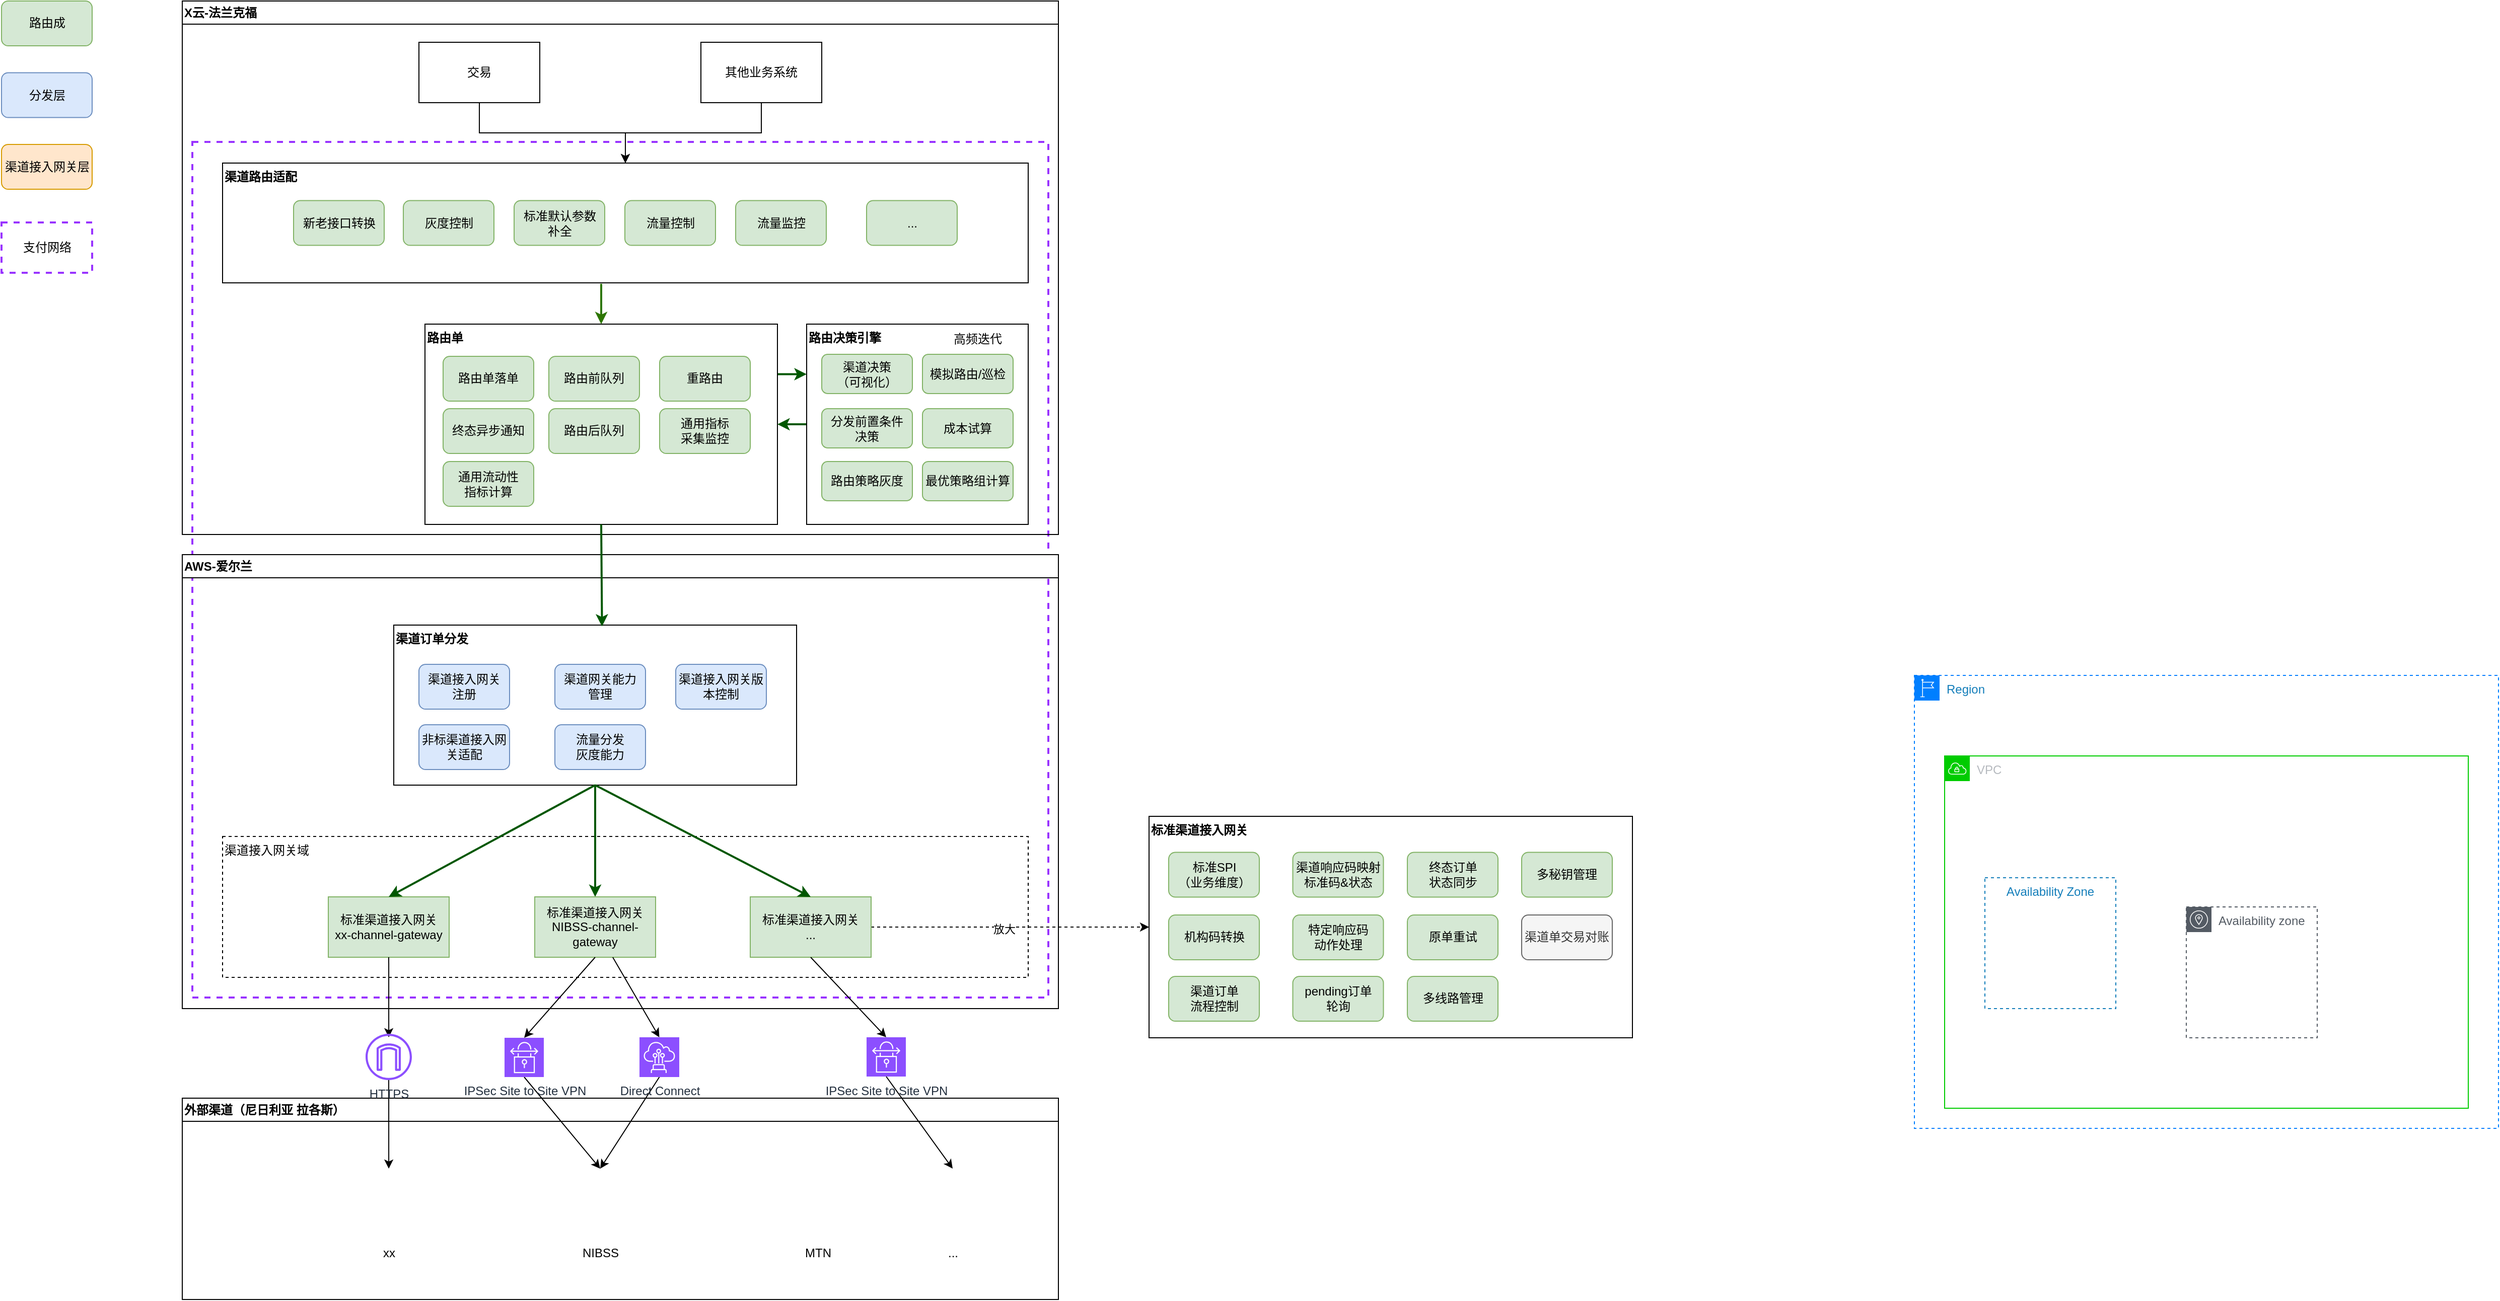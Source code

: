 <mxfile version="25.0.3">
  <diagram name="Page-1" id="9BB5iWTIzU-Hl_XkpuT6">
    <mxGraphModel dx="6295" dy="-446" grid="1" gridSize="10" guides="1" tooltips="1" connect="1" arrows="1" fold="1" page="1" pageScale="1" pageWidth="850" pageHeight="1100" math="0" shadow="0">
      <root>
        <mxCell id="0" />
        <mxCell id="1" parent="0" />
        <mxCell id="avMDx9u3WF0ZAJYoT9_1-1" value="" style="rounded=0;whiteSpace=wrap;html=1;dashed=1;strokeColor=#9933FF;strokeWidth=2;fillColor=none;" vertex="1" parent="1">
          <mxGeometry x="-4870" y="1430" width="850" height="850" as="geometry" />
        </mxCell>
        <mxCell id="avMDx9u3WF0ZAJYoT9_1-2" value="X云-法兰克福" style="swimlane;whiteSpace=wrap;html=1;align=left;" vertex="1" parent="1">
          <mxGeometry x="-4880" y="1290" width="870" height="530" as="geometry" />
        </mxCell>
        <mxCell id="avMDx9u3WF0ZAJYoT9_1-3" style="edgeStyle=orthogonalEdgeStyle;rounded=0;orthogonalLoop=1;jettySize=auto;html=1;entryX=0.5;entryY=0;entryDx=0;entryDy=0;" edge="1" parent="avMDx9u3WF0ZAJYoT9_1-2" source="avMDx9u3WF0ZAJYoT9_1-4" target="avMDx9u3WF0ZAJYoT9_1-8">
          <mxGeometry relative="1" as="geometry" />
        </mxCell>
        <mxCell id="avMDx9u3WF0ZAJYoT9_1-4" value="交易" style="rounded=0;whiteSpace=wrap;html=1;" vertex="1" parent="avMDx9u3WF0ZAJYoT9_1-2">
          <mxGeometry x="235" y="41" width="120" height="60" as="geometry" />
        </mxCell>
        <mxCell id="avMDx9u3WF0ZAJYoT9_1-5" style="edgeStyle=orthogonalEdgeStyle;rounded=0;orthogonalLoop=1;jettySize=auto;html=1;entryX=0.5;entryY=0;entryDx=0;entryDy=0;" edge="1" parent="avMDx9u3WF0ZAJYoT9_1-2" source="avMDx9u3WF0ZAJYoT9_1-6" target="avMDx9u3WF0ZAJYoT9_1-8">
          <mxGeometry relative="1" as="geometry" />
        </mxCell>
        <mxCell id="avMDx9u3WF0ZAJYoT9_1-6" value="其他业务系统" style="rounded=0;whiteSpace=wrap;html=1;" vertex="1" parent="avMDx9u3WF0ZAJYoT9_1-2">
          <mxGeometry x="515" y="41" width="120" height="60" as="geometry" />
        </mxCell>
        <mxCell id="avMDx9u3WF0ZAJYoT9_1-7" style="edgeStyle=orthogonalEdgeStyle;rounded=0;orthogonalLoop=1;jettySize=auto;html=1;entryX=0.5;entryY=0;entryDx=0;entryDy=0;fillColor=#60a917;strokeColor=#2D7600;strokeWidth=2;exitX=0.47;exitY=1.008;exitDx=0;exitDy=0;exitPerimeter=0;" edge="1" parent="avMDx9u3WF0ZAJYoT9_1-2" source="avMDx9u3WF0ZAJYoT9_1-8" target="avMDx9u3WF0ZAJYoT9_1-15">
          <mxGeometry relative="1" as="geometry" />
        </mxCell>
        <mxCell id="avMDx9u3WF0ZAJYoT9_1-8" value="渠道路由适配" style="rounded=0;whiteSpace=wrap;html=1;align=left;verticalAlign=top;fontStyle=1" vertex="1" parent="avMDx9u3WF0ZAJYoT9_1-2">
          <mxGeometry x="40" y="161" width="800" height="119" as="geometry" />
        </mxCell>
        <mxCell id="avMDx9u3WF0ZAJYoT9_1-9" value="新老接口转换" style="rounded=1;whiteSpace=wrap;html=1;fillColor=#d5e8d4;strokeColor=#82b366;" vertex="1" parent="avMDx9u3WF0ZAJYoT9_1-2">
          <mxGeometry x="110.5" y="198.25" width="90" height="44.5" as="geometry" />
        </mxCell>
        <mxCell id="avMDx9u3WF0ZAJYoT9_1-10" value="灰度控制" style="rounded=1;whiteSpace=wrap;html=1;fillColor=#d5e8d4;strokeColor=#82b366;" vertex="1" parent="avMDx9u3WF0ZAJYoT9_1-2">
          <mxGeometry x="219.5" y="198.25" width="90" height="44.5" as="geometry" />
        </mxCell>
        <mxCell id="avMDx9u3WF0ZAJYoT9_1-11" value="标准默认参数&lt;div&gt;补全&lt;/div&gt;" style="rounded=1;whiteSpace=wrap;html=1;fillColor=#d5e8d4;strokeColor=#82b366;" vertex="1" parent="avMDx9u3WF0ZAJYoT9_1-2">
          <mxGeometry x="329.5" y="198.25" width="90" height="44.5" as="geometry" />
        </mxCell>
        <mxCell id="avMDx9u3WF0ZAJYoT9_1-12" value="流量控制" style="rounded=1;whiteSpace=wrap;html=1;fillColor=#d5e8d4;strokeColor=#82b366;" vertex="1" parent="avMDx9u3WF0ZAJYoT9_1-2">
          <mxGeometry x="439.5" y="198.25" width="90" height="44.5" as="geometry" />
        </mxCell>
        <mxCell id="avMDx9u3WF0ZAJYoT9_1-13" value="流量监控" style="rounded=1;whiteSpace=wrap;html=1;fillColor=#d5e8d4;strokeColor=#82b366;" vertex="1" parent="avMDx9u3WF0ZAJYoT9_1-2">
          <mxGeometry x="549.5" y="198.25" width="90" height="44.5" as="geometry" />
        </mxCell>
        <mxCell id="avMDx9u3WF0ZAJYoT9_1-14" style="edgeStyle=orthogonalEdgeStyle;rounded=0;orthogonalLoop=1;jettySize=auto;html=1;entryX=0;entryY=0.25;entryDx=0;entryDy=0;exitX=1;exitY=0.25;exitDx=0;exitDy=0;strokeWidth=2;fillColor=#008a00;strokeColor=#005700;" edge="1" parent="avMDx9u3WF0ZAJYoT9_1-2" source="avMDx9u3WF0ZAJYoT9_1-15" target="avMDx9u3WF0ZAJYoT9_1-17">
          <mxGeometry relative="1" as="geometry" />
        </mxCell>
        <mxCell id="avMDx9u3WF0ZAJYoT9_1-15" value="路由单" style="rounded=0;whiteSpace=wrap;html=1;align=left;verticalAlign=top;fontStyle=1" vertex="1" parent="avMDx9u3WF0ZAJYoT9_1-2">
          <mxGeometry x="241" y="321" width="350" height="199" as="geometry" />
        </mxCell>
        <mxCell id="avMDx9u3WF0ZAJYoT9_1-16" style="edgeStyle=orthogonalEdgeStyle;rounded=0;orthogonalLoop=1;jettySize=auto;html=1;entryX=1;entryY=0.5;entryDx=0;entryDy=0;strokeWidth=2;fillColor=#008a00;strokeColor=#005700;" edge="1" parent="avMDx9u3WF0ZAJYoT9_1-2" source="avMDx9u3WF0ZAJYoT9_1-17" target="avMDx9u3WF0ZAJYoT9_1-15">
          <mxGeometry relative="1" as="geometry" />
        </mxCell>
        <mxCell id="avMDx9u3WF0ZAJYoT9_1-17" value="路由决策引擎" style="rounded=0;whiteSpace=wrap;html=1;align=left;verticalAlign=top;fontStyle=1" vertex="1" parent="avMDx9u3WF0ZAJYoT9_1-2">
          <mxGeometry x="620" y="321" width="220" height="199" as="geometry" />
        </mxCell>
        <mxCell id="avMDx9u3WF0ZAJYoT9_1-18" value="路由单落单" style="rounded=1;whiteSpace=wrap;html=1;fillColor=#d5e8d4;strokeColor=#82b366;" vertex="1" parent="avMDx9u3WF0ZAJYoT9_1-2">
          <mxGeometry x="259" y="353" width="90" height="44.5" as="geometry" />
        </mxCell>
        <mxCell id="avMDx9u3WF0ZAJYoT9_1-19" value="路由前队列" style="rounded=1;whiteSpace=wrap;html=1;fillColor=#d5e8d4;strokeColor=#82b366;" vertex="1" parent="avMDx9u3WF0ZAJYoT9_1-2">
          <mxGeometry x="364" y="353" width="90" height="44.5" as="geometry" />
        </mxCell>
        <mxCell id="avMDx9u3WF0ZAJYoT9_1-20" value="渠道决策&lt;div&gt;（可视化）&lt;/div&gt;" style="rounded=1;whiteSpace=wrap;html=1;fillColor=#d5e8d4;strokeColor=#82b366;" vertex="1" parent="avMDx9u3WF0ZAJYoT9_1-2">
          <mxGeometry x="635" y="351" width="90" height="39" as="geometry" />
        </mxCell>
        <mxCell id="avMDx9u3WF0ZAJYoT9_1-21" value="分发前置条件&lt;div&gt;决策&lt;/div&gt;" style="rounded=1;whiteSpace=wrap;html=1;fillColor=#d5e8d4;strokeColor=#82b366;" vertex="1" parent="avMDx9u3WF0ZAJYoT9_1-2">
          <mxGeometry x="635" y="405" width="90" height="39" as="geometry" />
        </mxCell>
        <mxCell id="avMDx9u3WF0ZAJYoT9_1-22" value="路由后队列" style="rounded=1;whiteSpace=wrap;html=1;fillColor=#d5e8d4;strokeColor=#82b366;" vertex="1" parent="avMDx9u3WF0ZAJYoT9_1-2">
          <mxGeometry x="364" y="405" width="90" height="44.5" as="geometry" />
        </mxCell>
        <mxCell id="avMDx9u3WF0ZAJYoT9_1-23" value="终态异步通知" style="rounded=1;whiteSpace=wrap;html=1;fillColor=#d5e8d4;strokeColor=#82b366;" vertex="1" parent="avMDx9u3WF0ZAJYoT9_1-2">
          <mxGeometry x="259" y="405" width="90" height="44.5" as="geometry" />
        </mxCell>
        <mxCell id="avMDx9u3WF0ZAJYoT9_1-24" value="重路由" style="rounded=1;whiteSpace=wrap;html=1;fillColor=#d5e8d4;strokeColor=#82b366;" vertex="1" parent="avMDx9u3WF0ZAJYoT9_1-2">
          <mxGeometry x="474" y="353" width="90" height="44.5" as="geometry" />
        </mxCell>
        <mxCell id="avMDx9u3WF0ZAJYoT9_1-25" value="通用指标&lt;div&gt;采集监控&lt;/div&gt;" style="rounded=1;whiteSpace=wrap;html=1;fillColor=#d5e8d4;strokeColor=#82b366;" vertex="1" parent="avMDx9u3WF0ZAJYoT9_1-2">
          <mxGeometry x="474" y="405" width="90" height="44.5" as="geometry" />
        </mxCell>
        <mxCell id="avMDx9u3WF0ZAJYoT9_1-26" value="模拟路由/巡检" style="rounded=1;whiteSpace=wrap;html=1;fillColor=#d5e8d4;strokeColor=#82b366;" vertex="1" parent="avMDx9u3WF0ZAJYoT9_1-2">
          <mxGeometry x="735" y="351" width="90" height="39" as="geometry" />
        </mxCell>
        <mxCell id="avMDx9u3WF0ZAJYoT9_1-27" value="成本试算" style="rounded=1;whiteSpace=wrap;html=1;fillColor=#d5e8d4;strokeColor=#82b366;" vertex="1" parent="avMDx9u3WF0ZAJYoT9_1-2">
          <mxGeometry x="735" y="405" width="90" height="39" as="geometry" />
        </mxCell>
        <mxCell id="avMDx9u3WF0ZAJYoT9_1-28" value="路由策略灰度" style="rounded=1;whiteSpace=wrap;html=1;fillColor=#d5e8d4;strokeColor=#82b366;" vertex="1" parent="avMDx9u3WF0ZAJYoT9_1-2">
          <mxGeometry x="635" y="457.5" width="90" height="39" as="geometry" />
        </mxCell>
        <mxCell id="avMDx9u3WF0ZAJYoT9_1-29" value="最优策略组计算" style="rounded=1;whiteSpace=wrap;html=1;fillColor=#d5e8d4;strokeColor=#82b366;" vertex="1" parent="avMDx9u3WF0ZAJYoT9_1-2">
          <mxGeometry x="735" y="457.5" width="90" height="39" as="geometry" />
        </mxCell>
        <mxCell id="avMDx9u3WF0ZAJYoT9_1-30" value="高频迭代" style="text;html=1;align=center;verticalAlign=middle;whiteSpace=wrap;rounded=0;" vertex="1" parent="avMDx9u3WF0ZAJYoT9_1-2">
          <mxGeometry x="760" y="321" width="60" height="30" as="geometry" />
        </mxCell>
        <mxCell id="avMDx9u3WF0ZAJYoT9_1-31" value="通用流动性&lt;div&gt;指标计算&lt;/div&gt;" style="rounded=1;whiteSpace=wrap;html=1;fillColor=#d5e8d4;strokeColor=#82b366;" vertex="1" parent="avMDx9u3WF0ZAJYoT9_1-2">
          <mxGeometry x="259" y="457.5" width="90" height="44.5" as="geometry" />
        </mxCell>
        <mxCell id="avMDx9u3WF0ZAJYoT9_1-90" value="..." style="rounded=1;whiteSpace=wrap;html=1;fillColor=#d5e8d4;strokeColor=#82b366;" vertex="1" parent="avMDx9u3WF0ZAJYoT9_1-2">
          <mxGeometry x="679.5" y="198.25" width="90" height="44.5" as="geometry" />
        </mxCell>
        <mxCell id="avMDx9u3WF0ZAJYoT9_1-32" value="AWS-爱尔兰" style="swimlane;whiteSpace=wrap;html=1;align=left;" vertex="1" parent="1">
          <mxGeometry x="-4880" y="1840" width="870" height="451" as="geometry" />
        </mxCell>
        <mxCell id="avMDx9u3WF0ZAJYoT9_1-33" value="渠道接入网关域" style="rounded=0;whiteSpace=wrap;html=1;dashed=1;align=left;verticalAlign=top;" vertex="1" parent="avMDx9u3WF0ZAJYoT9_1-32">
          <mxGeometry x="40" y="280" width="800" height="140" as="geometry" />
        </mxCell>
        <mxCell id="avMDx9u3WF0ZAJYoT9_1-38" style="rounded=0;orthogonalLoop=1;jettySize=auto;html=1;entryX=0.5;entryY=0;entryDx=0;entryDy=0;fillColor=#008a00;strokeColor=#005700;strokeWidth=2;exitX=0.5;exitY=1;exitDx=0;exitDy=0;" edge="1" parent="avMDx9u3WF0ZAJYoT9_1-32" source="avMDx9u3WF0ZAJYoT9_1-42" target="avMDx9u3WF0ZAJYoT9_1-52">
          <mxGeometry relative="1" as="geometry" />
        </mxCell>
        <mxCell id="avMDx9u3WF0ZAJYoT9_1-42" value="渠道订单分发" style="rounded=0;whiteSpace=wrap;html=1;align=left;verticalAlign=top;fontStyle=1" vertex="1" parent="avMDx9u3WF0ZAJYoT9_1-32">
          <mxGeometry x="210" y="70" width="400" height="159" as="geometry" />
        </mxCell>
        <mxCell id="avMDx9u3WF0ZAJYoT9_1-44" value="渠道接入网关&lt;div&gt;注册&lt;/div&gt;" style="rounded=1;whiteSpace=wrap;html=1;fillColor=#dae8fc;strokeColor=#6c8ebf;" vertex="1" parent="avMDx9u3WF0ZAJYoT9_1-32">
          <mxGeometry x="235" y="109" width="90" height="44.5" as="geometry" />
        </mxCell>
        <mxCell id="avMDx9u3WF0ZAJYoT9_1-45" value="渠道网关能力&lt;div&gt;管理&lt;/div&gt;" style="rounded=1;whiteSpace=wrap;html=1;fillColor=#dae8fc;strokeColor=#6c8ebf;" vertex="1" parent="avMDx9u3WF0ZAJYoT9_1-32">
          <mxGeometry x="370" y="109" width="90" height="44.5" as="geometry" />
        </mxCell>
        <mxCell id="avMDx9u3WF0ZAJYoT9_1-46" value="渠道接入网关版本控制" style="rounded=1;whiteSpace=wrap;html=1;fillColor=#dae8fc;strokeColor=#6c8ebf;" vertex="1" parent="avMDx9u3WF0ZAJYoT9_1-32">
          <mxGeometry x="490" y="109" width="90" height="44.5" as="geometry" />
        </mxCell>
        <mxCell id="avMDx9u3WF0ZAJYoT9_1-47" value="流量分发&lt;div&gt;灰度能力&lt;/div&gt;" style="rounded=1;whiteSpace=wrap;html=1;fillColor=#dae8fc;strokeColor=#6c8ebf;" vertex="1" parent="avMDx9u3WF0ZAJYoT9_1-32">
          <mxGeometry x="370" y="169" width="90" height="44.5" as="geometry" />
        </mxCell>
        <mxCell id="avMDx9u3WF0ZAJYoT9_1-48" value="非标渠道接入网关适配" style="rounded=1;whiteSpace=wrap;html=1;fillColor=#dae8fc;strokeColor=#6c8ebf;" vertex="1" parent="avMDx9u3WF0ZAJYoT9_1-32">
          <mxGeometry x="235" y="169" width="90" height="44.5" as="geometry" />
        </mxCell>
        <mxCell id="avMDx9u3WF0ZAJYoT9_1-51" value="标准渠道接入网关&lt;div&gt;xx-channel-gateway&lt;/div&gt;" style="rounded=0;whiteSpace=wrap;html=1;fillColor=#d5e8d4;strokeColor=#82b366;" vertex="1" parent="avMDx9u3WF0ZAJYoT9_1-32">
          <mxGeometry x="145" y="340" width="120" height="60" as="geometry" />
        </mxCell>
        <mxCell id="avMDx9u3WF0ZAJYoT9_1-52" value="标准渠道接入网关&lt;div&gt;NIBSS-channel-gateway&lt;/div&gt;" style="rounded=0;whiteSpace=wrap;html=1;fillColor=#d5e8d4;strokeColor=#82b366;" vertex="1" parent="avMDx9u3WF0ZAJYoT9_1-32">
          <mxGeometry x="350" y="340" width="120" height="60" as="geometry" />
        </mxCell>
        <mxCell id="avMDx9u3WF0ZAJYoT9_1-55" style="rounded=0;orthogonalLoop=1;jettySize=auto;html=1;entryX=0.5;entryY=0;entryDx=0;entryDy=0;fillColor=#008a00;strokeColor=#005700;strokeWidth=2;exitX=0.5;exitY=1;exitDx=0;exitDy=0;" edge="1" parent="avMDx9u3WF0ZAJYoT9_1-32" source="avMDx9u3WF0ZAJYoT9_1-42" target="avMDx9u3WF0ZAJYoT9_1-51">
          <mxGeometry relative="1" as="geometry" />
        </mxCell>
        <mxCell id="avMDx9u3WF0ZAJYoT9_1-57" style="rounded=0;orthogonalLoop=1;jettySize=auto;html=1;entryX=0.517;entryY=0.009;entryDx=0;entryDy=0;entryPerimeter=0;exitX=0.5;exitY=1;exitDx=0;exitDy=0;fillColor=#008a00;strokeColor=#005700;strokeWidth=2;" edge="1" parent="1" source="avMDx9u3WF0ZAJYoT9_1-15" target="avMDx9u3WF0ZAJYoT9_1-42">
          <mxGeometry relative="1" as="geometry" />
        </mxCell>
        <mxCell id="avMDx9u3WF0ZAJYoT9_1-58" value="外部渠道（尼日利亚 拉各斯）" style="swimlane;whiteSpace=wrap;html=1;align=left;" vertex="1" parent="1">
          <mxGeometry x="-4880" y="2380" width="870" height="200" as="geometry" />
        </mxCell>
        <mxCell id="avMDx9u3WF0ZAJYoT9_1-60" value="xx" style="shape=image;html=1;verticalAlign=top;verticalLabelPosition=bottom;labelBackgroundColor=#ffffff;imageAspect=0;aspect=fixed;image=https://cdn4.iconfinder.com/data/icons/48-bubbles/48/04.Bank-128.png" vertex="1" parent="avMDx9u3WF0ZAJYoT9_1-58">
          <mxGeometry x="170.05" y="70" width="70" height="70" as="geometry" />
        </mxCell>
        <mxCell id="avMDx9u3WF0ZAJYoT9_1-62" value="NIBSS" style="shape=image;html=1;verticalAlign=top;verticalLabelPosition=bottom;labelBackgroundColor=#ffffff;imageAspect=0;aspect=fixed;image=https://cdn4.iconfinder.com/data/icons/48-bubbles/48/04.Bank-128.png" vertex="1" parent="avMDx9u3WF0ZAJYoT9_1-58">
          <mxGeometry x="380" y="70" width="70" height="70" as="geometry" />
        </mxCell>
        <mxCell id="avMDx9u3WF0ZAJYoT9_1-63" value="MTN" style="shape=image;html=1;verticalAlign=top;verticalLabelPosition=bottom;labelBackgroundColor=#ffffff;imageAspect=0;aspect=fixed;image=https://cdn4.iconfinder.com/data/icons/48-bubbles/48/04.Bank-128.png" vertex="1" parent="avMDx9u3WF0ZAJYoT9_1-58">
          <mxGeometry x="596" y="70" width="70" height="70" as="geometry" />
        </mxCell>
        <mxCell id="avMDx9u3WF0ZAJYoT9_1-64" value="..." style="shape=image;html=1;verticalAlign=top;verticalLabelPosition=bottom;labelBackgroundColor=#ffffff;imageAspect=0;aspect=fixed;image=https://cdn4.iconfinder.com/data/icons/48-bubbles/48/04.Bank-128.png" vertex="1" parent="avMDx9u3WF0ZAJYoT9_1-58">
          <mxGeometry x="730" y="70" width="70" height="70" as="geometry" />
        </mxCell>
        <mxCell id="avMDx9u3WF0ZAJYoT9_1-65" value="分发层" style="rounded=1;whiteSpace=wrap;html=1;fillColor=#dae8fc;strokeColor=#6c8ebf;" vertex="1" parent="1">
          <mxGeometry x="-5059.5" y="1361.25" width="90" height="44.5" as="geometry" />
        </mxCell>
        <mxCell id="avMDx9u3WF0ZAJYoT9_1-66" value="路由成" style="rounded=1;whiteSpace=wrap;html=1;fillColor=#d5e8d4;strokeColor=#82b366;" vertex="1" parent="1">
          <mxGeometry x="-5059.5" y="1290" width="90" height="44.5" as="geometry" />
        </mxCell>
        <mxCell id="avMDx9u3WF0ZAJYoT9_1-67" value="渠道接入网关层" style="rounded=1;whiteSpace=wrap;html=1;fillColor=#ffe6cc;strokeColor=#d79b00;" vertex="1" parent="1">
          <mxGeometry x="-5059.5" y="1432.5" width="90" height="44.5" as="geometry" />
        </mxCell>
        <mxCell id="avMDx9u3WF0ZAJYoT9_1-74" value="标准渠道接入网关" style="rounded=0;whiteSpace=wrap;html=1;verticalAlign=top;align=left;fontStyle=1" vertex="1" parent="1">
          <mxGeometry x="-3920" y="2100" width="480" height="220" as="geometry" />
        </mxCell>
        <mxCell id="avMDx9u3WF0ZAJYoT9_1-75" value="标准SPI&lt;div&gt;（业务维度）&lt;/div&gt;" style="rounded=1;whiteSpace=wrap;html=1;fillColor=#d5e8d4;strokeColor=#82b366;" vertex="1" parent="1">
          <mxGeometry x="-3900.5" y="2135.75" width="90" height="44.5" as="geometry" />
        </mxCell>
        <mxCell id="avMDx9u3WF0ZAJYoT9_1-76" value="机构码转换" style="rounded=1;whiteSpace=wrap;html=1;fillColor=#d5e8d4;strokeColor=#82b366;" vertex="1" parent="1">
          <mxGeometry x="-3900.5" y="2198" width="90" height="44.5" as="geometry" />
        </mxCell>
        <mxCell id="avMDx9u3WF0ZAJYoT9_1-77" value="渠道订单&lt;div&gt;流程控制&lt;/div&gt;" style="rounded=1;whiteSpace=wrap;html=1;fillColor=#d5e8d4;strokeColor=#82b366;" vertex="1" parent="1">
          <mxGeometry x="-3900.5" y="2259" width="90" height="44.5" as="geometry" />
        </mxCell>
        <mxCell id="avMDx9u3WF0ZAJYoT9_1-78" value="渠道响应码映射&lt;div&gt;标准码&amp;amp;状态&lt;/div&gt;" style="rounded=1;whiteSpace=wrap;html=1;fillColor=#d5e8d4;strokeColor=#82b366;" vertex="1" parent="1">
          <mxGeometry x="-3777.25" y="2135.75" width="90" height="44.5" as="geometry" />
        </mxCell>
        <mxCell id="avMDx9u3WF0ZAJYoT9_1-79" value="特定响应码&lt;div&gt;动作处理&lt;/div&gt;" style="rounded=1;whiteSpace=wrap;html=1;fillColor=#d5e8d4;strokeColor=#82b366;" vertex="1" parent="1">
          <mxGeometry x="-3777.25" y="2198" width="90" height="44.5" as="geometry" />
        </mxCell>
        <mxCell id="avMDx9u3WF0ZAJYoT9_1-80" value="pending订单&lt;div&gt;轮询&lt;/div&gt;" style="rounded=1;whiteSpace=wrap;html=1;fillColor=#d5e8d4;strokeColor=#82b366;" vertex="1" parent="1">
          <mxGeometry x="-3777.25" y="2259" width="90" height="44.5" as="geometry" />
        </mxCell>
        <mxCell id="avMDx9u3WF0ZAJYoT9_1-81" value="终态订单&lt;div&gt;状态同步&lt;/div&gt;" style="rounded=1;whiteSpace=wrap;html=1;fillColor=#d5e8d4;strokeColor=#82b366;" vertex="1" parent="1">
          <mxGeometry x="-3663.5" y="2135.75" width="90" height="44.5" as="geometry" />
        </mxCell>
        <mxCell id="avMDx9u3WF0ZAJYoT9_1-82" value="原单重试" style="rounded=1;whiteSpace=wrap;html=1;fillColor=#d5e8d4;strokeColor=#82b366;" vertex="1" parent="1">
          <mxGeometry x="-3663.5" y="2198" width="90" height="44.5" as="geometry" />
        </mxCell>
        <mxCell id="avMDx9u3WF0ZAJYoT9_1-83" value="渠道单交易对账" style="rounded=1;whiteSpace=wrap;html=1;fillColor=#f5f5f5;strokeColor=#666666;fontColor=#333333;" vertex="1" parent="1">
          <mxGeometry x="-3550" y="2198" width="90" height="44.5" as="geometry" />
        </mxCell>
        <mxCell id="avMDx9u3WF0ZAJYoT9_1-84" style="rounded=0;orthogonalLoop=1;jettySize=auto;html=1;entryX=0;entryY=0.5;entryDx=0;entryDy=0;dashed=1;" edge="1" parent="1" source="avMDx9u3WF0ZAJYoT9_1-53" target="avMDx9u3WF0ZAJYoT9_1-74">
          <mxGeometry relative="1" as="geometry" />
        </mxCell>
        <mxCell id="avMDx9u3WF0ZAJYoT9_1-85" value="放大" style="edgeLabel;html=1;align=center;verticalAlign=middle;resizable=0;points=[];" vertex="1" connectable="0" parent="avMDx9u3WF0ZAJYoT9_1-84">
          <mxGeometry x="-0.047" y="-2" relative="1" as="geometry">
            <mxPoint as="offset" />
          </mxGeometry>
        </mxCell>
        <mxCell id="avMDx9u3WF0ZAJYoT9_1-86" value="支付网络" style="rounded=0;whiteSpace=wrap;html=1;dashed=1;strokeColor=#9933FF;strokeWidth=2;fillColor=none;" vertex="1" parent="1">
          <mxGeometry x="-5059.5" y="1510" width="90" height="50" as="geometry" />
        </mxCell>
        <mxCell id="avMDx9u3WF0ZAJYoT9_1-87" value="多线路管理" style="rounded=1;whiteSpace=wrap;html=1;fillColor=#d5e8d4;strokeColor=#82b366;" vertex="1" parent="1">
          <mxGeometry x="-3663.5" y="2259" width="90" height="44.5" as="geometry" />
        </mxCell>
        <mxCell id="avMDx9u3WF0ZAJYoT9_1-88" value="多秘钥管理" style="rounded=1;whiteSpace=wrap;html=1;fillColor=#d5e8d4;strokeColor=#82b366;" vertex="1" parent="1">
          <mxGeometry x="-3550" y="2135.75" width="90" height="44.5" as="geometry" />
        </mxCell>
        <mxCell id="avMDx9u3WF0ZAJYoT9_1-103" style="rounded=0;orthogonalLoop=1;jettySize=auto;html=1;entryX=0.5;entryY=0;entryDx=0;entryDy=0;exitX=0.5;exitY=1;exitDx=0;exitDy=0;" edge="1" parent="1" source="avMDx9u3WF0ZAJYoT9_1-104" target="avMDx9u3WF0ZAJYoT9_1-64">
          <mxGeometry relative="1" as="geometry" />
        </mxCell>
        <mxCell id="avMDx9u3WF0ZAJYoT9_1-53" value="标准渠道接入网关&lt;div&gt;...&lt;/div&gt;" style="rounded=0;whiteSpace=wrap;html=1;fillColor=#d5e8d4;strokeColor=#82b366;" vertex="1" parent="1">
          <mxGeometry x="-4316" y="2180" width="120" height="60" as="geometry" />
        </mxCell>
        <mxCell id="avMDx9u3WF0ZAJYoT9_1-39" style="rounded=0;orthogonalLoop=1;jettySize=auto;html=1;entryX=0.5;entryY=0;entryDx=0;entryDy=0;fillColor=#008a00;strokeColor=#005700;strokeWidth=2;exitX=0.5;exitY=1;exitDx=0;exitDy=0;" edge="1" parent="1" source="avMDx9u3WF0ZAJYoT9_1-42" target="avMDx9u3WF0ZAJYoT9_1-53">
          <mxGeometry relative="1" as="geometry" />
        </mxCell>
        <mxCell id="avMDx9u3WF0ZAJYoT9_1-91" style="rounded=0;orthogonalLoop=1;jettySize=auto;html=1;entryX=0.5;entryY=0;entryDx=0;entryDy=0;" edge="1" parent="1" source="avMDx9u3WF0ZAJYoT9_1-113" target="avMDx9u3WF0ZAJYoT9_1-60">
          <mxGeometry relative="1" as="geometry">
            <mxPoint x="-4674.95" y="2355.8" as="sourcePoint" />
          </mxGeometry>
        </mxCell>
        <mxCell id="avMDx9u3WF0ZAJYoT9_1-92" style="rounded=0;orthogonalLoop=1;jettySize=auto;html=1;entryX=0.5;entryY=0;entryDx=0;entryDy=0;exitX=0.5;exitY=1;exitDx=0;exitDy=0;exitPerimeter=0;" edge="1" parent="1" source="avMDx9u3WF0ZAJYoT9_1-93" target="avMDx9u3WF0ZAJYoT9_1-62">
          <mxGeometry relative="1" as="geometry" />
        </mxCell>
        <mxCell id="avMDx9u3WF0ZAJYoT9_1-94" value="" style="rounded=0;orthogonalLoop=1;jettySize=auto;html=1;entryX=0.5;entryY=0;entryDx=0;entryDy=0;exitX=0.5;exitY=1;exitDx=0;exitDy=0;" edge="1" parent="1" source="avMDx9u3WF0ZAJYoT9_1-52" target="avMDx9u3WF0ZAJYoT9_1-93">
          <mxGeometry relative="1" as="geometry">
            <mxPoint x="-4459" y="2240" as="sourcePoint" />
            <mxPoint x="-4379" y="2450" as="targetPoint" />
          </mxGeometry>
        </mxCell>
        <mxCell id="avMDx9u3WF0ZAJYoT9_1-93" value="IPSec Site to Site VPN" style="sketch=0;points=[[0,0,0],[0.25,0,0],[0.5,0,0],[0.75,0,0],[1,0,0],[0,1,0],[0.25,1,0],[0.5,1,0],[0.75,1,0],[1,1,0],[0,0.25,0],[0,0.5,0],[0,0.75,0],[1,0.25,0],[1,0.5,0],[1,0.75,0]];outlineConnect=0;fontColor=#232F3E;fillColor=#8C4FFF;strokeColor=#ffffff;dashed=0;verticalLabelPosition=bottom;verticalAlign=top;align=center;html=1;fontSize=12;fontStyle=0;aspect=fixed;shape=mxgraph.aws4.resourceIcon;resIcon=mxgraph.aws4.site_to_site_vpn;" vertex="1" parent="1">
          <mxGeometry x="-4560" y="2320" width="39" height="39" as="geometry" />
        </mxCell>
        <mxCell id="avMDx9u3WF0ZAJYoT9_1-97" style="rounded=0;orthogonalLoop=1;jettySize=auto;html=1;entryX=0.5;entryY=0;entryDx=0;entryDy=0;exitX=0.5;exitY=1;exitDx=0;exitDy=0;exitPerimeter=0;" edge="1" parent="1" source="avMDx9u3WF0ZAJYoT9_1-95" target="avMDx9u3WF0ZAJYoT9_1-62">
          <mxGeometry relative="1" as="geometry" />
        </mxCell>
        <mxCell id="avMDx9u3WF0ZAJYoT9_1-95" value="Direct Connect" style="sketch=0;points=[[0,0,0],[0.25,0,0],[0.5,0,0],[0.75,0,0],[1,0,0],[0,1,0],[0.25,1,0],[0.5,1,0],[0.75,1,0],[1,1,0],[0,0.25,0],[0,0.5,0],[0,0.75,0],[1,0.25,0],[1,0.5,0],[1,0.75,0]];outlineConnect=0;fontColor=#232F3E;fillColor=#8C4FFF;strokeColor=#ffffff;dashed=0;verticalLabelPosition=bottom;verticalAlign=top;align=center;html=1;fontSize=12;fontStyle=0;aspect=fixed;shape=mxgraph.aws4.resourceIcon;resIcon=mxgraph.aws4.direct_connect;" vertex="1" parent="1">
          <mxGeometry x="-4426" y="2319.5" width="39.5" height="39.5" as="geometry" />
        </mxCell>
        <mxCell id="avMDx9u3WF0ZAJYoT9_1-96" style="rounded=0;orthogonalLoop=1;jettySize=auto;html=1;entryX=0.5;entryY=0;entryDx=0;entryDy=0;entryPerimeter=0;" edge="1" parent="1" source="avMDx9u3WF0ZAJYoT9_1-52" target="avMDx9u3WF0ZAJYoT9_1-95">
          <mxGeometry relative="1" as="geometry" />
        </mxCell>
        <mxCell id="avMDx9u3WF0ZAJYoT9_1-99" value="" style="rounded=0;orthogonalLoop=1;jettySize=auto;html=1;entryX=0.5;entryY=0;entryDx=0;entryDy=0;" edge="1" parent="1" source="avMDx9u3WF0ZAJYoT9_1-51">
          <mxGeometry relative="1" as="geometry">
            <mxPoint x="-4670" y="2240" as="sourcePoint" />
            <mxPoint x="-4674.95" y="2319.5" as="targetPoint" />
          </mxGeometry>
        </mxCell>
        <mxCell id="avMDx9u3WF0ZAJYoT9_1-105" value="" style="rounded=0;orthogonalLoop=1;jettySize=auto;html=1;entryX=0.5;entryY=0;entryDx=0;entryDy=0;exitX=0.5;exitY=1;exitDx=0;exitDy=0;" edge="1" parent="1" source="avMDx9u3WF0ZAJYoT9_1-53" target="avMDx9u3WF0ZAJYoT9_1-104">
          <mxGeometry relative="1" as="geometry">
            <mxPoint x="-4256" y="2240" as="sourcePoint" />
            <mxPoint x="-4115" y="2450" as="targetPoint" />
          </mxGeometry>
        </mxCell>
        <mxCell id="avMDx9u3WF0ZAJYoT9_1-104" value="IPSec Site to Site VPN" style="sketch=0;points=[[0,0,0],[0.25,0,0],[0.5,0,0],[0.75,0,0],[1,0,0],[0,1,0],[0.25,1,0],[0.5,1,0],[0.75,1,0],[1,1,0],[0,0.25,0],[0,0.5,0],[0,0.75,0],[1,0.25,0],[1,0.5,0],[1,0.75,0]];outlineConnect=0;fontColor=#232F3E;fillColor=#8C4FFF;strokeColor=#ffffff;dashed=0;verticalLabelPosition=bottom;verticalAlign=top;align=center;html=1;fontSize=12;fontStyle=0;aspect=fixed;shape=mxgraph.aws4.resourceIcon;resIcon=mxgraph.aws4.site_to_site_vpn;" vertex="1" parent="1">
          <mxGeometry x="-4200.5" y="2319.5" width="39" height="39" as="geometry" />
        </mxCell>
        <mxCell id="avMDx9u3WF0ZAJYoT9_1-106" value="Region" style="points=[[0,0],[0.25,0],[0.5,0],[0.75,0],[1,0],[1,0.25],[1,0.5],[1,0.75],[1,1],[0.75,1],[0.5,1],[0.25,1],[0,1],[0,0.75],[0,0.5],[0,0.25]];outlineConnect=0;gradientColor=none;html=1;whiteSpace=wrap;fontSize=12;fontStyle=0;container=1;pointerEvents=0;collapsible=0;recursiveResize=0;shape=mxgraph.aws4.group;grIcon=mxgraph.aws4.group_region;strokeColor=#007FFF;fillColor=none;verticalAlign=top;align=left;spacingLeft=30;fontColor=#147EBA;dashed=1;" vertex="1" parent="1">
          <mxGeometry x="-3160" y="1960" width="580" height="450" as="geometry" />
        </mxCell>
        <mxCell id="avMDx9u3WF0ZAJYoT9_1-108" value="VPC" style="sketch=0;outlineConnect=0;gradientColor=none;html=1;whiteSpace=wrap;fontSize=12;fontStyle=0;shape=mxgraph.aws4.group;grIcon=mxgraph.aws4.group_vpc;strokeColor=#00CC00;fillColor=none;verticalAlign=top;align=left;spacingLeft=30;fontColor=#B6BABF;dashed=0;" vertex="1" parent="avMDx9u3WF0ZAJYoT9_1-106">
          <mxGeometry x="30" y="80" width="520" height="350" as="geometry" />
        </mxCell>
        <mxCell id="avMDx9u3WF0ZAJYoT9_1-110" value="Availability Zone" style="fillColor=none;strokeColor=#147EBA;dashed=1;verticalAlign=top;fontStyle=0;fontColor=#147EBA;whiteSpace=wrap;html=1;" vertex="1" parent="avMDx9u3WF0ZAJYoT9_1-106">
          <mxGeometry x="70" y="201" width="130" height="130" as="geometry" />
        </mxCell>
        <mxCell id="avMDx9u3WF0ZAJYoT9_1-109" value="Availability zone" style="sketch=0;outlineConnect=0;gradientColor=none;html=1;whiteSpace=wrap;fontSize=12;fontStyle=0;shape=mxgraph.aws4.group;grIcon=mxgraph.aws4.group_availability_zone;strokeColor=#545B64;fillColor=none;verticalAlign=top;align=left;spacingLeft=30;fontColor=#545B64;dashed=1;" vertex="1" parent="1">
          <mxGeometry x="-2890" y="2190" width="130" height="130" as="geometry" />
        </mxCell>
        <mxCell id="avMDx9u3WF0ZAJYoT9_1-113" value="HTTPS" style="sketch=0;outlineConnect=0;fontColor=#232F3E;gradientColor=none;fillColor=#8C4FFF;strokeColor=none;dashed=0;verticalLabelPosition=bottom;verticalAlign=top;align=center;html=1;fontSize=12;fontStyle=0;aspect=fixed;pointerEvents=1;shape=mxgraph.aws4.internet_gateway;" vertex="1" parent="1">
          <mxGeometry x="-4698" y="2316" width="46" height="46" as="geometry" />
        </mxCell>
      </root>
    </mxGraphModel>
  </diagram>
</mxfile>
